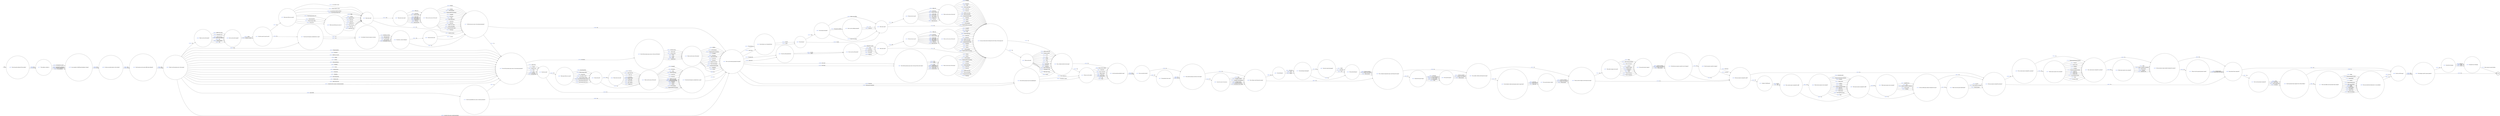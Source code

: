 digraph ESCAPE_FROM_PRISON_1 {
  rankdir=LR;
  node [shape = circle];

  START_NODE [label="", shape=none];
  START_NODE -> 44376 [label = "start"];
  END_NODE [label="END", shape="doublecircle"];
    44121 [label=< <FONT COLOR="royalblue">44121 </FONT> Whose was the vehicle? >];
      44121 -> 44251 [label=< <FONT COLOR="royalblue">178885 </FONT> Prison service vehicle >];
      44121 -> 44251 [label=< <FONT COLOR="royalblue">178881 </FONT> Contractors >];
      44121 -> 44251 [label=< <FONT COLOR="royalblue">178882 </FONT> Escort contractor >];
      44121 -> 44251 [label=< <FONT COLOR="royalblue">178883 </FONT> Official vehicle >];
      44121 -> 44251 [label=< <FONT COLOR="royalblue">178887 </FONT> Staff vehicle >];
      44121 -> 44251 [label=< <FONT COLOR="royalblue">178886 </FONT> Private vehicle >];
      44121 -> 44251 [label=< <FONT COLOR="royalblue">178888 </FONT> Taxi >];
      44121 -> 44251 [label=< <FONT COLOR="royalblue">178884 </FONT> Other >];
    44126 [label=< <FONT COLOR="royalblue">44126 </FONT> What was the source of the tools? >];
      44126 -> 44436 [label=< <FONT COLOR="royalblue">178910 </FONT> Works department >];
      44126 -> 44436 [label=< <FONT COLOR="royalblue">178899 </FONT> Contractors >];
      44126 -> 44436 [label=< <FONT COLOR="royalblue">178900 </FONT> Education >];
      44126 -> 44436 [label=< <FONT COLOR="royalblue">178903 </FONT> Health care centre >];
      44126 -> 44436 [label=< <FONT COLOR="royalblue">178901 </FONT> Farms and gardens >];
      44126 -> 44436 [label=< <FONT COLOR="royalblue">178902 </FONT> Gymnasium/sports field >];
      44126 -> 44436 [label=< <FONT COLOR="royalblue">178911 </FONT> Workshops >];
      44126 -> 44436 [label=< <FONT COLOR="royalblue">178905 </FONT> Kitchen >];
      44126 -> 44436 [label=< <FONT COLOR="royalblue">178904 </FONT> Hobbies >];
      44126 -> 44436 [label=< <FONT COLOR="royalblue">178898 </FONT> Cell furnishings >];
      44126 -> 44436 [label=< <FONT COLOR="royalblue">178909 </FONT> Wing/houseblock furnishings >];
      44126 -> 44436 [label=< <FONT COLOR="royalblue">178908 </FONT> Smuggled >];
      44126 -> 44436 [label=< <FONT COLOR="royalblue">178906 </FONT> Not known >];
      44126 -> 44436 [label=< <FONT COLOR="royalblue">178907 </FONT> Other >];
    44138 [label=< <FONT COLOR="royalblue">44138 </FONT> Was an aircraft involved? >];
      44138 -> 44621 [label=< <FONT COLOR="royalblue">178953 </FONT> Yes >];
      44138 -> 44781 [label=< <FONT COLOR="royalblue">178954 </FONT> No >];
    44165 [label=< <FONT COLOR="royalblue">44165 </FONT> What type of force was used? >];
      44165 -> 44931 [label=< <FONT COLOR="royalblue">179046 </FONT> Cut window or bars >];
      44165 -> 44931 [label=< <FONT COLOR="royalblue">179051 </FONT> Forced window or bars >];
      44165 -> 44931 [label=< <FONT COLOR="royalblue">179045 </FONT> Cut and forced window and bars >];
      44165 -> 44931 [label=< <FONT COLOR="royalblue">179047 </FONT> Dug through external wall >];
      44165 -> 44931 [label=< <FONT COLOR="royalblue">179049 </FONT> Dug through internal wall >];
      44165 -> 44931 [label=< <FONT COLOR="royalblue">179048 </FONT> Dug through floor >];
      44165 -> 44931 [label=< <FONT COLOR="royalblue">179044 </FONT> Broke through ceiling >];
      44165 -> 44931 [label=< <FONT COLOR="royalblue">179050 </FONT> Forced door >];
    44169 [label=< <FONT COLOR="royalblue">44169 </FONT> Was a chemical incapacitant spray used during the escape? >];
      44169 -> 44633 [label=< <FONT COLOR="royalblue">179058 </FONT> Yes >];
      44169 -> 44641 [label=< <FONT COLOR="royalblue">179059 </FONT> No >];
    44178 [label=< <FONT COLOR="royalblue">44178 </FONT> Was the exit through an unlocked door or gate? >];
      44178 -> 44851 [label=< <FONT COLOR="royalblue">179086 </FONT> Yes >];
      44178 -> 44851 [label=< <FONT COLOR="royalblue">179085 </FONT> No >];
    44192 [label=< <FONT COLOR="royalblue">44192 </FONT> Were tools used? >];
      44192 -> 44590 [label=< <FONT COLOR="royalblue">179117 </FONT> Yes >];
      44192 -> 44436 [label=< <FONT COLOR="royalblue">179118 </FONT> No >];
    44212 [label=< <FONT COLOR="royalblue">44212 </FONT> Where were the injured prisoners treated? >];
      44212 -> 44388 [label=< <FONT COLOR="royalblue">179198 </FONT> Prison health care centre >];
      44212 -> 44388 [label=< <FONT COLOR="royalblue">179197 </FONT> Outside hospital >];
    44217 [label=< <FONT COLOR="royalblue">44217 </FONT> Did the exit give access to the external perimeter? >];
      44217 -> 44851 [label=< <FONT COLOR="royalblue">179208 </FONT> Yes >];
      44217 -> 44370 [label=< <FONT COLOR="royalblue">179207 </FONT> No >];
    44220 [label=< <FONT COLOR="royalblue">44220 </FONT> Were there any injuries caused by use of weapons? >];
      44220 -> 44406 [label=< <FONT COLOR="royalblue">179213 </FONT> Yes >];
      44220 -> 44309 [label=< <FONT COLOR="royalblue">179214 </FONT> No >];
    44221 [label=< <FONT COLOR="royalblue">44221 </FONT> Was force used to leave the cell? >];
      44221 -> 44790 [label=< <FONT COLOR="royalblue">179215 </FONT> Yes >];
      44221 -> 44527 [label=< <FONT COLOR="royalblue">179216 </FONT> No >];
    44231 [label=< <FONT COLOR="royalblue">44231 </FONT> What was the source of the tools? >];
      44231 -> 44178 [label=< <FONT COLOR="royalblue">179260 </FONT> Works department >];
      44231 -> 44178 [label=< <FONT COLOR="royalblue">179249 </FONT> Contractors >];
      44231 -> 44178 [label=< <FONT COLOR="royalblue">179250 </FONT> Education >];
      44231 -> 44178 [label=< <FONT COLOR="royalblue">179253 </FONT> Health care centre >];
      44231 -> 44178 [label=< <FONT COLOR="royalblue">179251 </FONT> Farms and gardens >];
      44231 -> 44178 [label=< <FONT COLOR="royalblue">179252 </FONT> Gymnasium/sports field >];
      44231 -> 44178 [label=< <FONT COLOR="royalblue">179261 </FONT> Workshops >];
      44231 -> 44178 [label=< <FONT COLOR="royalblue">179255 </FONT> Kitchen >];
      44231 -> 44178 [label=< <FONT COLOR="royalblue">179254 </FONT> Hobbies >];
      44231 -> 44178 [label=< <FONT COLOR="royalblue">179248 </FONT> Cell furnishings >];
      44231 -> 44178 [label=< <FONT COLOR="royalblue">179259 </FONT> Wing/houseblock furnishings >];
      44231 -> 44178 [label=< <FONT COLOR="royalblue">179258 </FONT> Smuggled >];
      44231 -> 44178 [label=< <FONT COLOR="royalblue">179256 </FONT> Not known >];
      44231 -> 44178 [label=< <FONT COLOR="royalblue">179257 </FONT> Other >];
    44241 [label=< <FONT COLOR="royalblue">44241 </FONT> Number of staff injured >];
      44241 -> 44549 [label=< <FONT COLOR="royalblue">179297 </FONT> Male >];
      44241 -> 44549 [label=< <FONT COLOR="royalblue">179296 </FONT> Female >];
    44245 [label=< <FONT COLOR="royalblue">44245 </FONT> What tools were used? >];
      44245 -> 44628 [label=< <FONT COLOR="royalblue">179307 </FONT> Hacksaw blade >];
      44245 -> 44628 [label=< <FONT COLOR="royalblue">179310 </FONT> Other blade >];
      44245 -> 44628 [label=< <FONT COLOR="royalblue">179312 </FONT> Wire cutters >];
      44245 -> 44628 [label=< <FONT COLOR="royalblue">179304 </FONT> Bolt croppers >];
      44245 -> 44628 [label=< <FONT COLOR="royalblue">179306 </FONT> Digging tool >];
      44245 -> 44628 [label=< <FONT COLOR="royalblue">179305 </FONT> Crow bar >];
      44245 -> 44628 [label=< <FONT COLOR="royalblue">179308 </FONT> Improvised tool >];
      44245 -> 44628 [label=< <FONT COLOR="royalblue">179311 </FONT> Other tool >];
      44245 -> 44628 [label=< <FONT COLOR="royalblue">179309 </FONT> Not known >];
    44251 [label=< <FONT COLOR="royalblue">44251 </FONT> Are the grounds patrolled by dogs? >];
      44251 -> 44138 [label=< <FONT COLOR="royalblue">179326 </FONT> Yes >];
      44251 -> 44138 [label=< <FONT COLOR="royalblue">179325 </FONT> No >];
    44258 [label=< <FONT COLOR="royalblue">44258 </FONT> Which minor injuries were sustained? >];
      44258 -> 44485 [label=< <FONT COLOR="royalblue">179339 </FONT> Grazes, scratches or abrasions >];
      44258 -> 44485 [label=< <FONT COLOR="royalblue">179340 </FONT> Minor bruises >];
      44258 -> 44485 [label=< <FONT COLOR="royalblue">179343 </FONT> Swellings >];
      44258 -> 44485 [label=< <FONT COLOR="royalblue">179342 </FONT> Superficial cuts >];
      44258 -> 44485 [label=< <FONT COLOR="royalblue">179341 </FONT> Other >];
    44262 [label=< <FONT COLOR="royalblue">44262 </FONT> Describe the damage >];
      44262 -> 44363 [label=< <FONT COLOR="royalblue">179350 </FONT> Minor >];
      44262 -> 44363 [label=< <FONT COLOR="royalblue">179351 </FONT> Serious >];
      44262 -> 44363 [label=< <FONT COLOR="royalblue">179349 </FONT> Extensive >];
    44270 [label=< <FONT COLOR="royalblue">44270 </FONT> Was the firearm discharged? >];
      44270 -> 44897 [label=< <FONT COLOR="royalblue">179377 </FONT> Yes >];
      44270 -> 44325 [label=< <FONT COLOR="royalblue">179378 </FONT> No >];
    44291 [label=< <FONT COLOR="royalblue">44291 </FONT> Were tools used? >];
      44291 -> 44245 [label=< <FONT COLOR="royalblue">179420 </FONT> Yes >];
      44291 -> 44436 [label=< <FONT COLOR="royalblue">179421 </FONT> No >];
    44309 [label=< <FONT COLOR="royalblue">44309 </FONT> Were any injuries sustained by staff? >];
      44309 -> 44241 [label=< <FONT COLOR="royalblue">179528 </FONT> Yes >];
      44309 -> 45164 [label=< <FONT COLOR="royalblue">179529 </FONT> No >];
    44310 [label=< <FONT COLOR="royalblue">44310 </FONT> Has the prison service press office been informed? >];
      44310 -> 45032 [label=< <FONT COLOR="royalblue">179531 </FONT> Yes >];
      44310 -> 45032 [label=< <FONT COLOR="royalblue">179530 </FONT> No >];
    44321 [label=< <FONT COLOR="royalblue">44321 </FONT> Give details of security measure overcome >];
      44321 -> 44546 [label=< <FONT COLOR="royalblue">179566 </FONT> UV hand stamp >];
      44321 -> 44546 [label=< <FONT COLOR="royalblue">179562 </FONT> Hand geometry >];
      44321 -> 44546 [label=< <FONT COLOR="royalblue">179564 </FONT> Photographic record >];
      44321 -> 44546 [label=< <FONT COLOR="royalblue">179563 </FONT> Identifying clothing >];
      44321 -> 44546 [label=< <FONT COLOR="royalblue">179565 </FONT> Staff supervision >];
    44325 [label=< <FONT COLOR="royalblue">44325 </FONT> Who used the firearm? >];
      44325 -> 44169 [label=< <FONT COLOR="royalblue">179605 </FONT> Prisoner who escaped >];
      44325 -> 44169 [label=< <FONT COLOR="royalblue">179603 </FONT> Other prisoner >];
      44325 -> 44169 [label=< <FONT COLOR="royalblue">179604 </FONT> Outside accomplice >];
    44329 [label=< <FONT COLOR="royalblue">44329 </FONT> Was the knife or blade used purpose made or improvised? >];
      44329 -> 44787 [label=< <FONT COLOR="royalblue">179614 </FONT> Purpose made >];
      44329 -> 44787 [label=< <FONT COLOR="royalblue">179612 </FONT> Improvised >];
      44329 -> 44787 [label=< <FONT COLOR="royalblue">179613 </FONT> Not known >];
    44363 [label=< <FONT COLOR="royalblue">44363 </FONT> Estimated cost of damage >];
      44363 -> END_NODE [label=< <FONT COLOR="royalblue">179716 </FONT> Enter amount in pound sterling >];
    44369 [label=< <FONT COLOR="royalblue">44369 </FONT> Were any other weapons used during the escape? >];
      44369 -> 44761 [label=< <FONT COLOR="royalblue">179737 </FONT> Yes >];
      44369 -> 44309 [label=< <FONT COLOR="royalblue">179738 </FONT> No >];
    44370 [label=< <FONT COLOR="royalblue">44370 </FONT> How did the prisoner gain access to the external perimeter? >];
      44370 -> 44726 [label=< <FONT COLOR="royalblue">179746 </FONT> Window >];
      44370 -> 44726 [label=< <FONT COLOR="royalblue">179741 </FONT> External wall >];
      44370 -> 44726 [label=< <FONT COLOR="royalblue">179742 </FONT> Floor >];
      44370 -> 44726 [label=< <FONT COLOR="royalblue">179743 </FONT> Roof >];
      44370 -> 44726 [label=< <FONT COLOR="royalblue">179740 </FONT> Door/gate >];
      44370 -> 44726 [label=< <FONT COLOR="royalblue">179744 </FONT> Through fence >];
      44370 -> 44726 [label=< <FONT COLOR="royalblue">179745 </FONT> Under fence >];
      44370 -> 44578 [label=< <FONT COLOR="royalblue">179739 </FONT> Over fence >];
    44373 [label=< <FONT COLOR="royalblue">44373 </FONT> With what offence has the prisoner been charged? >];
      44373 -> 44699 [label=< <FONT COLOR="royalblue">179756 </FONT> Murder/attempted murder >];
      44373 -> 44699 [label=< <FONT COLOR="royalblue">179755 </FONT> Manslaughter >];
      44373 -> 44699 [label=< <FONT COLOR="royalblue">179752 </FONT> Assault >];
      44373 -> 44699 [label=< <FONT COLOR="royalblue">179760 </FONT> Rape/attempted rape >];
      44373 -> 44699 [label=< <FONT COLOR="royalblue">179758 </FONT> Other sexual offence >];
      44373 -> 44699 [label=< <FONT COLOR="royalblue">179762 </FONT> Theft >];
      44373 -> 44699 [label=< <FONT COLOR="royalblue">179761 </FONT> Robbery >];
      44373 -> 44699 [label=< <FONT COLOR="royalblue">179754 </FONT> Firearm offence >];
      44373 -> 44699 [label=< <FONT COLOR="royalblue">179753 </FONT> Drug offence >];
      44373 -> 44699 [label=< <FONT COLOR="royalblue">179763 </FONT> Vehicle crime >];
      44373 -> 44699 [label=< <FONT COLOR="royalblue">179759 </FONT> Public order offence >];
      44373 -> 44699 [label=< <FONT COLOR="royalblue">179757 </FONT> Other >];
    44376 [label=< <FONT COLOR="royalblue">44376 </FONT> Were the police informed of the incident? >];
      44376 -> 45177 [label=< <FONT COLOR="royalblue">179769 </FONT> Yes >];
      44376 -> 45177 [label=< <FONT COLOR="royalblue">179768 </FONT> No >];
    44377 [label=< <FONT COLOR="royalblue">44377 </FONT> Which serious injuries were sustained? >];
      44377 -> 44872 [label=< <FONT COLOR="royalblue">179777 </FONT> Fracture >];
      44377 -> 44872 [label=< <FONT COLOR="royalblue">179779 </FONT> Scald or burn >];
      44377 -> 44872 [label=< <FONT COLOR="royalblue">179780 </FONT> Stabbing >];
      44377 -> 44872 [label=< <FONT COLOR="royalblue">179774 </FONT> Crushing >];
      44377 -> 44872 [label=< <FONT COLOR="royalblue">179776 </FONT> Extensive/multiple bruising >];
      44377 -> 44872 [label=< <FONT COLOR="royalblue">179771 </FONT> Black eye >];
      44377 -> 44872 [label=< <FONT COLOR="royalblue">179772 </FONT> Broken nose >];
      44377 -> 44872 [label=< <FONT COLOR="royalblue">179773 </FONT> Broken teeth >];
      44377 -> 44872 [label=< <FONT COLOR="royalblue">179775 </FONT> Cuts requiring sutures >];
      44377 -> 44872 [label=< <FONT COLOR="royalblue">179770 </FONT> Bites >];
      44377 -> 44872 [label=< <FONT COLOR="royalblue">179778 </FONT> Gun shot wound >];
      44377 -> 44872 [label=< <FONT COLOR="royalblue">179781 </FONT> Temporary/permanent blindness >];
    44381 [label=< <FONT COLOR="royalblue">44381 </FONT> State the nature of assistance >];
      44381 -> 44689 [label=< <FONT COLOR="royalblue">179792 </FONT> Smuggled weapons >];
      44381 -> 44689 [label=< <FONT COLOR="royalblue">179791 </FONT> Smuggled tools/equipment >];
      44381 -> 44689 [label=< <FONT COLOR="royalblue">179793 </FONT> Swapped identity >];
      44381 -> 44689 [label=< <FONT COLOR="royalblue">179788 </FONT> Breached perimeter >];
      44381 -> 44689 [label=< <FONT COLOR="royalblue">179790 </FONT> Provided get away vehicle >];
      44381 -> 44689 [label=< <FONT COLOR="royalblue">179789 </FONT> Other >];
    44388 [label=< <FONT COLOR="royalblue">44388 </FONT> Has prisoner been recaptured? >];
      44388 -> 45147 [label=< <FONT COLOR="royalblue">179811 </FONT> Yes >];
      44388 -> 44968 [label=< <FONT COLOR="royalblue">179812 </FONT> No >];
    44406 [label=< <FONT COLOR="royalblue">44406 </FONT> Were the injuries caused by weapons? >];
      44406 -> 44309 [label=< <FONT COLOR="royalblue">179856 </FONT> Intentional >];
      44406 -> 44309 [label=< <FONT COLOR="royalblue">179855 </FONT> Accidental >];
    44415 [label=< <FONT COLOR="royalblue">44415 </FONT> Has the prisoner been charged with a further offence? >];
      44415 -> 44373 [label=< <FONT COLOR="royalblue">179887 </FONT> Yes >];
      44415 -> 44968 [label=< <FONT COLOR="royalblue">179888 </FONT> No >];
    44428 [label=< <FONT COLOR="royalblue">44428 </FONT> Was a serious injury sustained by a prisoner? >];
      44428 -> 44377 [label=< <FONT COLOR="royalblue">179914 </FONT> Yes >];
      44428 -> 44872 [label=< <FONT COLOR="royalblue">179915 </FONT> No >];
    44436 [label=< <FONT COLOR="royalblue">44436 </FONT> Are any security aids covering the wall or fence at the escape site? >];
      44436 -> 45039 [label=< <FONT COLOR="royalblue">179936 </FONT> Yes >];
      44436 -> 45048 [label=< <FONT COLOR="royalblue">179937 </FONT> No >];
    44442 [label=< <FONT COLOR="royalblue">44442 </FONT> Where were the injured staff treated? >];
      44442 -> 45164 [label=< <FONT COLOR="royalblue">179957 </FONT> Prison health care centre >];
      44442 -> 45164 [label=< <FONT COLOR="royalblue">179955 </FONT> Outside hospital >];
      44442 -> 45164 [label=< <FONT COLOR="royalblue">179956 </FONT> Own GP >];
    44476 [label=< <FONT COLOR="royalblue">44476 </FONT> How was the cladding breached? >];
      44476 -> 44192 [label=< <FONT COLOR="royalblue">180128 </FONT> Cut >];
      44476 -> 44192 [label=< <FONT COLOR="royalblue">180129 </FONT> Removed >];
    44485 [label=< <FONT COLOR="royalblue">44485 </FONT> Did any prisoner require medical treatment for injuries? >];
      44485 -> 44212 [label=< <FONT COLOR="royalblue">180158 </FONT> Yes >];
      44485 -> 44388 [label=< <FONT COLOR="royalblue">180159 </FONT> No >];
    44499 [label=< <FONT COLOR="royalblue">44499 </FONT> Is there any media interest in this incident? >];
      44499 -> 44310 [label=< <FONT COLOR="royalblue">180224 </FONT> Yes >];
      44499 -> 44310 [label=< <FONT COLOR="royalblue">180223 </FONT> No >];
    44501 [label=< <FONT COLOR="royalblue">44501 </FONT> Was the firearm? >];
      44501 -> 44270 [label=< <FONT COLOR="royalblue">180228 </FONT> Real >];
      44501 -> 44270 [label=< <FONT COLOR="royalblue">180229 </FONT> Replica >];
      44501 -> 44270 [label=< <FONT COLOR="royalblue">180227 </FONT> Not known >];
    44527 [label=< <FONT COLOR="royalblue">44527 </FONT> Was the exit through an unlocked door or gate? >];
      44527 -> 44321 [label=< <FONT COLOR="royalblue">180335 </FONT> Yes >];
      44527 -> 44321 [label=< <FONT COLOR="royalblue">180334 </FONT> No >];
    44540 [label=< <FONT COLOR="royalblue">44540 </FONT> Where was the cell situated? >];
      44540 -> 44558 [label=< <FONT COLOR="royalblue">180409 </FONT> SSU >];
      44540 -> 44558 [label=< <FONT COLOR="royalblue">180410 </FONT> Wing/houseblock >];
      44540 -> 44558 [label=< <FONT COLOR="royalblue">180404 </FONT> CRC >];
      44540 -> 44558 [label=< <FONT COLOR="royalblue">180405 </FONT> Health care centre >];
      44540 -> 44558 [label=< <FONT COLOR="royalblue">180408 </FONT> Segregation unit >];
      44540 -> 44558 [label=< <FONT COLOR="royalblue">180407 </FONT> Rule 45 unit (or) >];
      44540 -> 44558 [label=< <FONT COLOR="royalblue">180406 </FONT> Rule 45 unit (GOAD) >];
    44546 [label=< <FONT COLOR="royalblue">44546 </FONT> Was there a switch of identity? >];
      44546 -> 44651 [label=< <FONT COLOR="royalblue">180422 </FONT> Yes >];
      44546 -> 44217 [label=< <FONT COLOR="royalblue">180423 </FONT> No >];
    44549 [label=< <FONT COLOR="royalblue">44549 </FONT> Was a serious injury sustained by staff? >];
      44549 -> 44858 [label=< <FONT COLOR="royalblue">180431 </FONT> Yes >];
      44549 -> 44981 [label=< <FONT COLOR="royalblue">180432 </FONT> No >];
    44558 [label=< <FONT COLOR="royalblue">44558 </FONT> How was the cell occupied? >];
      44558 -> 44221 [label=< <FONT COLOR="royalblue">180460 </FONT> Single >];
      44558 -> 44221 [label=< <FONT COLOR="royalblue">180459 </FONT> Multiple occupancy >];
    44568 [label=< <FONT COLOR="royalblue">44568 </FONT> How did the prisoner leave the establishment? >];
      44568 -> 45048 [label=< <FONT COLOR="royalblue">180482 </FONT> On foot >];
      44568 -> 44121 [label=< <FONT COLOR="royalblue">180484 </FONT> Drove vehicle out >];
      44568 -> 44121 [label=< <FONT COLOR="royalblue">180483 </FONT> Concealed in vehicle >];
    44578 [label=< <FONT COLOR="royalblue">44578 </FONT> How did the prisoner gain access to the top of the fence? >];
      44578 -> 45036 [label=< <FONT COLOR="royalblue">180514 </FONT> Ladder >];
      44578 -> 45036 [label=< <FONT COLOR="royalblue">180516 </FONT> Rope >];
      44578 -> 45036 [label=< <FONT COLOR="royalblue">180511 </FONT> Climbing aids >];
      44578 -> 45036 [label=< <FONT COLOR="royalblue">180512 </FONT> Furniture items >];
      44578 -> 45036 [label=< <FONT COLOR="royalblue">180517 </FONT> Sports items >];
      44578 -> 45036 [label=< <FONT COLOR="royalblue">180513 </FONT> Grounds items >];
      44578 -> 45036 [label=< <FONT COLOR="royalblue">180515 </FONT> Other >];
    44590 [label=< <FONT COLOR="royalblue">44590 </FONT> What tools were used? >];
      44590 -> 44126 [label=< <FONT COLOR="royalblue">180550 </FONT> Hacksaw blade >];
      44590 -> 44126 [label=< <FONT COLOR="royalblue">180553 </FONT> Other blade >];
      44590 -> 44126 [label=< <FONT COLOR="royalblue">180555 </FONT> Wire cutters >];
      44590 -> 44126 [label=< <FONT COLOR="royalblue">180547 </FONT> Bolt croppers >];
      44590 -> 44126 [label=< <FONT COLOR="royalblue">180549 </FONT> Digging tool >];
      44590 -> 44126 [label=< <FONT COLOR="royalblue">180548 </FONT> Crow bar >];
      44590 -> 44126 [label=< <FONT COLOR="royalblue">180551 </FONT> Improvised tool >];
      44590 -> 44126 [label=< <FONT COLOR="royalblue">180554 </FONT> Other tool >];
      44590 -> 44126 [label=< <FONT COLOR="royalblue">180552 </FONT> Not known >];
    44621 [label=< <FONT COLOR="royalblue">44621 </FONT> Was operation Lewis used? >];
      44621 -> 44781 [label=< <FONT COLOR="royalblue">180660 </FONT> Yes >];
      44621 -> 44781 [label=< <FONT COLOR="royalblue">180659 </FONT> No >];
    44628 [label=< <FONT COLOR="royalblue">44628 </FONT> What was the source of the tools? >];
      44628 -> 44436 [label=< <FONT COLOR="royalblue">180689 </FONT> Works department >];
      44628 -> 44436 [label=< <FONT COLOR="royalblue">180678 </FONT> Contractors >];
      44628 -> 44436 [label=< <FONT COLOR="royalblue">180679 </FONT> Education >];
      44628 -> 44436 [label=< <FONT COLOR="royalblue">180682 </FONT> Health care centre >];
      44628 -> 44436 [label=< <FONT COLOR="royalblue">180680 </FONT> Farms and gardens >];
      44628 -> 44436 [label=< <FONT COLOR="royalblue">180681 </FONT> Gymnasium/sports field >];
      44628 -> 44436 [label=< <FONT COLOR="royalblue">180690 </FONT> Workshops >];
      44628 -> 44436 [label=< <FONT COLOR="royalblue">180684 </FONT> Kitchen >];
      44628 -> 44436 [label=< <FONT COLOR="royalblue">180683 </FONT> Hobbies >];
      44628 -> 44436 [label=< <FONT COLOR="royalblue">180677 </FONT> Cell furnishings >];
      44628 -> 44436 [label=< <FONT COLOR="royalblue">180688 </FONT> Wing/houseblock furnishings >];
      44628 -> 44436 [label=< <FONT COLOR="royalblue">180687 </FONT> Smuggled >];
      44628 -> 44436 [label=< <FONT COLOR="royalblue">180685 </FONT> Not known >];
      44628 -> 44436 [label=< <FONT COLOR="royalblue">180686 </FONT> Other >];
    44633 [label=< <FONT COLOR="royalblue">44633 </FONT> Describe the type of spray >];
      44633 -> 44848 [label=< <FONT COLOR="royalblue">180699 </FONT> C.n (chloracetopheone) >];
      44633 -> 44848 [label=< <FONT COLOR="royalblue">180700 </FONT> C.s (ortho..nitrile) >];
      44633 -> 44848 [label=< <FONT COLOR="royalblue">180702 </FONT> O.c (mace/pepper) >];
      44633 -> 44848 [label=< <FONT COLOR="royalblue">180703 </FONT> Other >];
      44633 -> 44848 [label=< <FONT COLOR="royalblue">180701 </FONT> Not known >];
    44641 [label=< <FONT COLOR="royalblue">44641 </FONT> Was a knife or blade used during the escape? >];
      44641 -> 44329 [label=< <FONT COLOR="royalblue">180729 </FONT> Yes >];
      44641 -> 44369 [label=< <FONT COLOR="royalblue">180730 </FONT> No >];
    44651 [label=< <FONT COLOR="royalblue">44651 </FONT> Was the switch with? >];
      44651 -> 44217 [label=< <FONT COLOR="royalblue">180752 </FONT> Another prisoner >];
      44651 -> 44217 [label=< <FONT COLOR="royalblue">180751 </FONT> A visitor >];
    44657 [label=< <FONT COLOR="royalblue">44657 </FONT> What tools were used? >];
      44657 -> 45037 [label=< <FONT COLOR="royalblue">180785 </FONT> Hacksaw blade >];
      44657 -> 45037 [label=< <FONT COLOR="royalblue">180788 </FONT> Other blade >];
      44657 -> 45037 [label=< <FONT COLOR="royalblue">180790 </FONT> Wire cutters >];
      44657 -> 45037 [label=< <FONT COLOR="royalblue">180782 </FONT> Bolt croppers >];
      44657 -> 45037 [label=< <FONT COLOR="royalblue">180784 </FONT> Digging tool >];
      44657 -> 45037 [label=< <FONT COLOR="royalblue">180783 </FONT> Crow bar >];
      44657 -> 45037 [label=< <FONT COLOR="royalblue">180786 </FONT> Improvised tool >];
      44657 -> 45037 [label=< <FONT COLOR="royalblue">180789 </FONT> Other tool >];
      44657 -> 45037 [label=< <FONT COLOR="royalblue">180787 </FONT> Not known >];
    44659 [label=< <FONT COLOR="royalblue">44659 </FONT> Was damage caused to prison property? >];
      44659 -> 44262 [label=< <FONT COLOR="royalblue">180795 </FONT> Yes >];
      44659 -> END_NODE [label=< <FONT COLOR="royalblue">180796 </FONT> No >];
    44683 [label=< <FONT COLOR="royalblue">44683 </FONT> Who used the other weapons? >];
      44683 -> 44220 [label=< <FONT COLOR="royalblue">180854 </FONT> Prisoner who escaped >];
      44683 -> 44220 [label=< <FONT COLOR="royalblue">180852 </FONT> Other prisoner >];
      44683 -> 44220 [label=< <FONT COLOR="royalblue">180853 </FONT> Outside accomplice >];
    44689 [label=< <FONT COLOR="royalblue">44689 </FONT> Was a firearm used during the escape? >];
      44689 -> 44501 [label=< <FONT COLOR="royalblue">180876 </FONT> Yes >];
      44689 -> 44169 [label=< <FONT COLOR="royalblue">180877 </FONT> No >];
    44699 [label=< <FONT COLOR="royalblue">44699 </FONT> Has any prosecution taken place or is any pending? >];
      44699 -> 44968 [label=< <FONT COLOR="royalblue">180921 </FONT> Yes >];
      44699 -> 44968 [label=< <FONT COLOR="royalblue">180920 </FONT> No >];
    44705 [label=< <FONT COLOR="royalblue">44705 </FONT> Does the sportsfield have access to external perimeter? >];
      44705 -> 44851 [label=< <FONT COLOR="royalblue">180968 </FONT> Yes >];
      44705 -> 44370 [label=< <FONT COLOR="royalblue">180967 </FONT> No >];
    44726 [label=< <FONT COLOR="royalblue">44726 </FONT> Was force used? >];
      44726 -> 44165 [label=< <FONT COLOR="royalblue">181035 </FONT> Yes >];
      44726 -> 44178 [label=< <FONT COLOR="royalblue">181036 </FONT> No >];
    44761 [label=< <FONT COLOR="royalblue">44761 </FONT> What other weapons were used? >];
      44761 -> 44683 [label=< <FONT COLOR="royalblue">181134 </FONT> Other sharp instrument >];
      44761 -> 44683 [label=< <FONT COLOR="royalblue">181128 </FONT> Blunt instrument >];
      44761 -> 44683 [label=< <FONT COLOR="royalblue">181132 </FONT> Ligature >];
      44761 -> 44683 [label=< <FONT COLOR="royalblue">181129 </FONT> Dangerous liquid >];
      44761 -> 44683 [label=< <FONT COLOR="royalblue">181130 </FONT> Excreta/urine >];
      44761 -> 44683 [label=< <FONT COLOR="royalblue">181135 </FONT> Spitting >];
      44761 -> 44683 [label=< <FONT COLOR="royalblue">181131 </FONT> Food >];
      44761 -> 44683 [label=< <FONT COLOR="royalblue">181137 </FONT> Thrown furniture >];
      44761 -> 44683 [label=< <FONT COLOR="royalblue">181136 </FONT> Thrown equipment >];
      44761 -> 44683 [label=< <FONT COLOR="royalblue">181133 </FONT> Other >];
    44781 [label=< <FONT COLOR="royalblue">44781 </FONT> Was outside assistance involved in the escape? >];
      44781 -> 44381 [label=< <FONT COLOR="royalblue">181180 </FONT> Yes >];
      44781 -> 44689 [label=< <FONT COLOR="royalblue">181181 </FONT> No >];
    44787 [label=< <FONT COLOR="royalblue">44787 </FONT> Who used the knife or blade? >];
      44787 -> 44369 [label=< <FONT COLOR="royalblue">181204 </FONT> Prisoner who escaped >];
      44787 -> 44369 [label=< <FONT COLOR="royalblue">181202 </FONT> Other prisoner >];
      44787 -> 44369 [label=< <FONT COLOR="royalblue">181203 </FONT> Outside accomplice >];
    44790 [label=< <FONT COLOR="royalblue">44790 </FONT> What type of force was used? >];
      44790 -> 44936 [label=< <FONT COLOR="royalblue">181225 </FONT> Cut window or bars >];
      44790 -> 44936 [label=< <FONT COLOR="royalblue">181227 </FONT> Forced window or bars >];
      44790 -> 44936 [label=< <FONT COLOR="royalblue">181224 </FONT> Cut and forced window and bars >];
      44790 -> 44936 [label=< <FONT COLOR="royalblue">181226 </FONT> Dug through external wall >];
      44790 -> 45009 [label=< <FONT COLOR="royalblue">181222 </FONT> Dug through internal wall >];
      44790 -> 45009 [label=< <FONT COLOR="royalblue">181221 </FONT> Dug through floor >];
      44790 -> 45009 [label=< <FONT COLOR="royalblue">181220 </FONT> Broke through ceiling >];
      44790 -> 45009 [label=< <FONT COLOR="royalblue">181223 </FONT> Forced door >];
    44798 [label=< <FONT COLOR="royalblue">44798 </FONT> Is any member of staff facing disciplinary charges? >];
      44798 -> 44499 [label=< <FONT COLOR="royalblue">181254 </FONT> Yes >];
      44798 -> 44499 [label=< <FONT COLOR="royalblue">181253 </FONT> No >];
    44824 [label=< <FONT COLOR="royalblue">44824 </FONT> Was the wall breached from? >];
      44824 -> 45103 [label=< <FONT COLOR="royalblue">181311 </FONT> Inside >];
      44824 -> 45103 [label=< <FONT COLOR="royalblue">181312 </FONT> Outside >];
    44830 [label=< <FONT COLOR="royalblue">44830 </FONT> Was the fence? >];
      44830 -> 44903 [label=< <FONT COLOR="royalblue">181325 </FONT> Clad >];
      44830 -> 44192 [label=< <FONT COLOR="royalblue">181326 </FONT> Unclad >];
    44834 [label=< <FONT COLOR="royalblue">44834 </FONT> Was the fence cut or breached from? >];
      44834 -> 44830 [label=< <FONT COLOR="royalblue">181333 </FONT> Inside >];
      44834 -> 44830 [label=< <FONT COLOR="royalblue">181334 </FONT> Outside >];
    44844 [label=< <FONT COLOR="royalblue">44844 </FONT> What tools were used? >];
      44844 -> 44231 [label=< <FONT COLOR="royalblue">181366 </FONT> Hacksaw blade >];
      44844 -> 44231 [label=< <FONT COLOR="royalblue">181369 </FONT> Other blade >];
      44844 -> 44231 [label=< <FONT COLOR="royalblue">181371 </FONT> Wire cutters >];
      44844 -> 44231 [label=< <FONT COLOR="royalblue">181363 </FONT> Bolt croppers >];
      44844 -> 44231 [label=< <FONT COLOR="royalblue">181365 </FONT> Digging tool >];
      44844 -> 44231 [label=< <FONT COLOR="royalblue">181364 </FONT> Crow bar >];
      44844 -> 44231 [label=< <FONT COLOR="royalblue">181367 </FONT> Improvised tool >];
      44844 -> 44231 [label=< <FONT COLOR="royalblue">181370 </FONT> Other tool >];
      44844 -> 44231 [label=< <FONT COLOR="royalblue">181368 </FONT> Not known >];
    44848 [label=< <FONT COLOR="royalblue">44848 </FONT> Who used the spray? >];
      44848 -> 44641 [label=< <FONT COLOR="royalblue">181378 </FONT> Prisoner who escaped >];
      44848 -> 44641 [label=< <FONT COLOR="royalblue">181376 </FONT> Other prisoner >];
      44848 -> 44641 [label=< <FONT COLOR="royalblue">181377 </FONT> Outside accomplice >];
    44851 [label=< <FONT COLOR="royalblue">44851 </FONT> How was the external perimeter breached? >];
      44851 -> 44568 [label=< <FONT COLOR="royalblue">181389 </FONT> Main gate >];
      44851 -> 44568 [label=< <FONT COLOR="royalblue">181390 </FONT> Other gate in perimeter >];
      44851 -> 44852 [label=< <FONT COLOR="royalblue">181384 </FONT> Over wall >];
      44851 -> 44852 [label=< <FONT COLOR="royalblue">181383 </FONT> Over fence >];
      44851 -> 44834 [label=< <FONT COLOR="royalblue">181385 </FONT> Through fence >];
      44851 -> 44824 [label=< <FONT COLOR="royalblue">181387 </FONT> Through wall >];
      44851 -> 44834 [label=< <FONT COLOR="royalblue">181386 </FONT> Under fence >];
      44851 -> 44824 [label=< <FONT COLOR="royalblue">181388 </FONT> Under wall >];
    44852 [label=< <FONT COLOR="royalblue">44852 </FONT> How did the prisoner gain access to the top of the wall or fence? >];
      44852 -> 45052 [label=< <FONT COLOR="royalblue">181394 </FONT> Ladder >];
      44852 -> 45052 [label=< <FONT COLOR="royalblue">181396 </FONT> Rope >];
      44852 -> 45052 [label=< <FONT COLOR="royalblue">181391 </FONT> Climbing aids >];
      44852 -> 45052 [label=< <FONT COLOR="royalblue">181392 </FONT> Furniture items >];
      44852 -> 45052 [label=< <FONT COLOR="royalblue">181397 </FONT> Sports items >];
      44852 -> 45052 [label=< <FONT COLOR="royalblue">181393 </FONT> Grounds items >];
      44852 -> 45052 [label=< <FONT COLOR="royalblue">181395 </FONT> Other >];
    44858 [label=< <FONT COLOR="royalblue">44858 </FONT> Which serious injuries were sustained? >];
      44858 -> 44981 [label=< <FONT COLOR="royalblue">181425 </FONT> Fracture >];
      44858 -> 44981 [label=< <FONT COLOR="royalblue">181427 </FONT> Scald or burn >];
      44858 -> 44981 [label=< <FONT COLOR="royalblue">181428 </FONT> Stabbing >];
      44858 -> 44981 [label=< <FONT COLOR="royalblue">181422 </FONT> Crushing >];
      44858 -> 44981 [label=< <FONT COLOR="royalblue">181424 </FONT> Extensive/multiple bruising >];
      44858 -> 44981 [label=< <FONT COLOR="royalblue">181419 </FONT> Black eye >];
      44858 -> 44981 [label=< <FONT COLOR="royalblue">181420 </FONT> Broken nose >];
      44858 -> 44981 [label=< <FONT COLOR="royalblue">181421 </FONT> Broken teeth >];
      44858 -> 44981 [label=< <FONT COLOR="royalblue">181423 </FONT> Cuts requiring sutures >];
      44858 -> 44981 [label=< <FONT COLOR="royalblue">181418 </FONT> Bites >];
      44858 -> 44981 [label=< <FONT COLOR="royalblue">181426 </FONT> Gun shot wound >];
      44858 -> 44981 [label=< <FONT COLOR="royalblue">181429 </FONT> Temporary/permanent blindness >];
    44872 [label=< <FONT COLOR="royalblue">44872 </FONT> Was a minor injury sustained by a prisoner? >];
      44872 -> 44258 [label=< <FONT COLOR="royalblue">181490 </FONT> Yes >];
      44872 -> 44485 [label=< <FONT COLOR="royalblue">181491 </FONT> No >];
    44897 [label=< <FONT COLOR="royalblue">44897 </FONT> Were the rounds discharged? >];
      44897 -> 44325 [label=< <FONT COLOR="royalblue">181573 </FONT> Live >];
      44897 -> 44325 [label=< <FONT COLOR="royalblue">181572 </FONT> Blank >];
      44897 -> 44325 [label=< <FONT COLOR="royalblue">181574 </FONT> Not known >];
    44903 [label=< <FONT COLOR="royalblue">44903 </FONT> Was the fence breached? >];
      44903 -> 44476 [label=< <FONT COLOR="royalblue">181585 </FONT> Through the cladding >];
      44903 -> 44192 [label=< <FONT COLOR="royalblue">181586 </FONT> Above the cladding >];
      44903 -> 44192 [label=< <FONT COLOR="royalblue">181587 </FONT> Below the cladding >];
    44931 [label=< <FONT COLOR="royalblue">44931 </FONT> Were tools used? >];
      44931 -> 44844 [label=< <FONT COLOR="royalblue">181725 </FONT> Yes >];
      44931 -> 44231 [label=< <FONT COLOR="royalblue">181726 </FONT> No >];
    44936 [label=< <FONT COLOR="royalblue">44936 </FONT> Were tools used? >];
      44936 -> 44657 [label=< <FONT COLOR="royalblue">181745 </FONT> Yes >];
      44936 -> 44217 [label=< <FONT COLOR="royalblue">181746 </FONT> No >];
    44961 [label=< <FONT COLOR="royalblue">44961 </FONT> Which minor injuries were sustained? >];
      44961 -> 45132 [label=< <FONT COLOR="royalblue">181824 </FONT> Grazes, scratches or abrasions >];
      44961 -> 45132 [label=< <FONT COLOR="royalblue">181825 </FONT> Minor bruises >];
      44961 -> 45132 [label=< <FONT COLOR="royalblue">181828 </FONT> Swellings >];
      44961 -> 45132 [label=< <FONT COLOR="royalblue">181827 </FONT> Superficial cuts >];
      44961 -> 45132 [label=< <FONT COLOR="royalblue">181826 </FONT> Other >];
    44968 [label=< <FONT COLOR="royalblue">44968 </FONT> Was this a KPI escape? >];
      44968 -> 44659 [label=< <FONT COLOR="royalblue">181845 </FONT> Yes >];
      44968 -> 44659 [label=< <FONT COLOR="royalblue">181844 </FONT> No >];
    44981 [label=< <FONT COLOR="royalblue">44981 </FONT> Were minor injuries sustained by staff? >];
      44981 -> 44961 [label=< <FONT COLOR="royalblue">181906 </FONT> Yes >];
      44981 -> 45132 [label=< <FONT COLOR="royalblue">181907 </FONT> No >];
    45009 [label=< <FONT COLOR="royalblue">45009 </FONT> Which area did this give access to? >];
      45009 -> 44936 [label=< <FONT COLOR="royalblue">181978 </FONT> Another cell >];
      45009 -> 44936 [label=< <FONT COLOR="royalblue">181984 </FONT> Recess/showers >];
      45009 -> 44936 [label=< <FONT COLOR="royalblue">181986 </FONT> Store room >];
      45009 -> 44936 [label=< <FONT COLOR="royalblue">181979 </FONT> Association area >];
      45009 -> 44936 [label=< <FONT COLOR="royalblue">181983 </FONT> Office >];
      45009 -> 44936 [label=< <FONT COLOR="royalblue">181981 </FONT> Canteen >];
      45009 -> 44936 [label=< <FONT COLOR="royalblue">181982 </FONT> Kitchen/servery >];
      45009 -> 44936 [label=< <FONT COLOR="royalblue">181985 </FONT> Roof space >];
      45009 -> 44936 [label=< <FONT COLOR="royalblue">181980 </FONT> Basement >];
    45032 [label=< <FONT COLOR="royalblue">45032 </FONT> Where was the prisoner prior to the escape? >];
      45032 -> 44705 [label=< <FONT COLOR="royalblue">182064 </FONT> Sports field >];
      45032 -> 44540 [label=< <FONT COLOR="royalblue">182065 </FONT> Cell >];
      45032 -> 44527 [label=< <FONT COLOR="royalblue">182066 </FONT> Visits >];
      45032 -> 44370 [label=< <FONT COLOR="royalblue">182079 </FONT> Wing/houseblock >];
      45032 -> 44370 [label=< <FONT COLOR="royalblue">182069 </FONT> Dormitory >];
      45032 -> 44370 [label=< <FONT COLOR="royalblue">182074 </FONT> Health care centre >];
      45032 -> 44370 [label=< <FONT COLOR="royalblue">182068 </FONT> Chapel >];
      45032 -> 44370 [label=< <FONT COLOR="royalblue">182075 </FONT> Kitchen >];
      45032 -> 44370 [label=< <FONT COLOR="royalblue">182070 </FONT> Education/library >];
      45032 -> 44370 [label=< <FONT COLOR="royalblue">182081 </FONT> Workshop >];
      45032 -> 44370 [label=< <FONT COLOR="royalblue">182078 </FONT> Stores >];
      45032 -> 44370 [label=< <FONT COLOR="royalblue">182067 </FONT> Administration >];
      45032 -> 44370 [label=< <FONT COLOR="royalblue">182073 </FONT> Gymnasium >];
      45032 -> 44370 [label=< <FONT COLOR="royalblue">182077 </FONT> Reception >];
      45032 -> 44370 [label=< <FONT COLOR="royalblue">182080 </FONT> Works department >];
      45032 -> 44370 [label=< <FONT COLOR="royalblue">182071 </FONT> Exercise yard >];
      45032 -> 44370 [label=< <FONT COLOR="royalblue">182076 </FONT> Other secure area >];
      45032 -> 44370 [label=< <FONT COLOR="royalblue">182072 </FONT> Grounds with no access to external perimeter >];
      45032 -> 44851 [label=< <FONT COLOR="royalblue">182082 </FONT> Grounds with access to external perimeter >];
    45036 [label=< <FONT COLOR="royalblue">45036 </FONT> What was the source of the items? >];
      45036 -> 44851 [label=< <FONT COLOR="royalblue">182110 </FONT> Works department >];
      45036 -> 44851 [label=< <FONT COLOR="royalblue">182100 </FONT> Contractors >];
      45036 -> 44851 [label=< <FONT COLOR="royalblue">182101 </FONT> Education >];
      45036 -> 44851 [label=< <FONT COLOR="royalblue">182104 </FONT> Health care centre >];
      45036 -> 44851 [label=< <FONT COLOR="royalblue">182102 </FONT> Farms and gardens >];
      45036 -> 44851 [label=< <FONT COLOR="royalblue">182103 </FONT> Gymnasium/sports field >];
      45036 -> 44851 [label=< <FONT COLOR="royalblue">182111 </FONT> Workshops >];
      45036 -> 44851 [label=< <FONT COLOR="royalblue">182106 </FONT> Kitchen >];
      45036 -> 44851 [label=< <FONT COLOR="royalblue">182105 </FONT> Hobbies >];
      45036 -> 44851 [label=< <FONT COLOR="royalblue">182099 </FONT> Cell furnishings >];
      45036 -> 44851 [label=< <FONT COLOR="royalblue">182109 </FONT> Wing/houseblock furnishings >];
      45036 -> 44851 [label=< <FONT COLOR="royalblue">182108 </FONT> Smuggled >];
      45036 -> 44851 [label=< <FONT COLOR="royalblue">182107 </FONT> Not known >];
    45037 [label=< <FONT COLOR="royalblue">45037 </FONT> What was the source of the tools? >];
      45037 -> 44217 [label=< <FONT COLOR="royalblue">182124 </FONT> Works department >];
      45037 -> 44217 [label=< <FONT COLOR="royalblue">182113 </FONT> Contractors >];
      45037 -> 44217 [label=< <FONT COLOR="royalblue">182114 </FONT> Education >];
      45037 -> 44217 [label=< <FONT COLOR="royalblue">182117 </FONT> Health care centre >];
      45037 -> 44217 [label=< <FONT COLOR="royalblue">182115 </FONT> Farms and gardens >];
      45037 -> 44217 [label=< <FONT COLOR="royalblue">182116 </FONT> Gymnasium/sports field >];
      45037 -> 44217 [label=< <FONT COLOR="royalblue">182125 </FONT> Workshops >];
      45037 -> 44217 [label=< <FONT COLOR="royalblue">182119 </FONT> Kitchen >];
      45037 -> 44217 [label=< <FONT COLOR="royalblue">182118 </FONT> Hobbies >];
      45037 -> 44217 [label=< <FONT COLOR="royalblue">182112 </FONT> Cell furnishings >];
      45037 -> 44217 [label=< <FONT COLOR="royalblue">182123 </FONT> Wing/houseblock furnishings >];
      45037 -> 44217 [label=< <FONT COLOR="royalblue">182122 </FONT> Smuggled >];
      45037 -> 44217 [label=< <FONT COLOR="royalblue">182120 </FONT> Not known >];
      45037 -> 44217 [label=< <FONT COLOR="royalblue">182121 </FONT> Other >];
    45039 [label=< <FONT COLOR="royalblue">45039 </FONT> What are the aids? >];
      45039 -> 45048 [label=< <FONT COLOR="royalblue">182131 </FONT> Gander >];
      45039 -> 45048 [label=< <FONT COLOR="royalblue">182137 </FONT> Pipe >];
      45039 -> 45048 [label=< <FONT COLOR="royalblue">182128 </FONT> &#39;s&#39; wire >];
      45039 -> 45048 [label=< <FONT COLOR="royalblue">182139 </FONT> Scare strip >];
      45039 -> 45048 [label=< <FONT COLOR="royalblue">182140 </FONT> Taut wire >];
      45039 -> 45048 [label=< <FONT COLOR="royalblue">182132 </FONT> Geophones >];
      45039 -> 45048 [label=< <FONT COLOR="royalblue">182133 </FONT> Infra red detectors >];
      45039 -> 45048 [label=< <FONT COLOR="royalblue">182135 </FONT> Microphonic cable >];
      45039 -> 45048 [label=< <FONT COLOR="royalblue">182130 </FONT> Fibre optic system >];
      45039 -> 45048 [label=< <FONT COLOR="royalblue">182134 </FONT> Leaky co-axil cable >];
      45039 -> 45048 [label=< <FONT COLOR="royalblue">182138 </FONT> Pressure sensors >];
      45039 -> 45048 [label=< <FONT COLOR="royalblue">182129 </FONT> CCTV >];
      45039 -> 45048 [label=< <FONT COLOR="royalblue">182136 </FONT> Other >];
    45048 [label=< <FONT COLOR="royalblue">45048 </FONT> Was a vehicle involved in the escape? >];
      45048 -> 44121 [label=< <FONT COLOR="royalblue">182168 </FONT> Yes >];
      45048 -> 44251 [label=< <FONT COLOR="royalblue">182169 </FONT> No >];
    45052 [label=< <FONT COLOR="royalblue">45052 </FONT> What was the source of the items? >];
      45052 -> 44436 [label=< <FONT COLOR="royalblue">182195 </FONT> Works department >];
      45052 -> 44436 [label=< <FONT COLOR="royalblue">182185 </FONT> Contractors >];
      45052 -> 44436 [label=< <FONT COLOR="royalblue">182186 </FONT> Education >];
      45052 -> 44436 [label=< <FONT COLOR="royalblue">182189 </FONT> Health care centre >];
      45052 -> 44436 [label=< <FONT COLOR="royalblue">182187 </FONT> Farms and gardens >];
      45052 -> 44436 [label=< <FONT COLOR="royalblue">182188 </FONT> Gymnasium/sports field >];
      45052 -> 44436 [label=< <FONT COLOR="royalblue">182196 </FONT> Workshops >];
      45052 -> 44436 [label=< <FONT COLOR="royalblue">182191 </FONT> Kitchen >];
      45052 -> 44436 [label=< <FONT COLOR="royalblue">182190 </FONT> Hobbies >];
      45052 -> 44436 [label=< <FONT COLOR="royalblue">182184 </FONT> Cell furnishings >];
      45052 -> 44436 [label=< <FONT COLOR="royalblue">182194 </FONT> Wing/houseblock furnishings >];
      45052 -> 44436 [label=< <FONT COLOR="royalblue">182193 </FONT> Smuggled >];
      45052 -> 44436 [label=< <FONT COLOR="royalblue">182192 </FONT> Not known >];
    45103 [label=< <FONT COLOR="royalblue">45103 </FONT> How was the wall breached? >];
      45103 -> 44291 [label=< <FONT COLOR="royalblue">182356 </FONT> Dug through >];
      45103 -> 44291 [label=< <FONT COLOR="royalblue">182357 </FONT> Dug under >];
      45103 -> 44291 [label=< <FONT COLOR="royalblue">182358 </FONT> Explosion >];
      45103 -> 44291 [label=< <FONT COLOR="royalblue">182361 </FONT> Rammed by vehicle >];
      45103 -> 44291 [label=< <FONT COLOR="royalblue">182360 </FONT> Other >];
      45103 -> 44291 [label=< <FONT COLOR="royalblue">182359 </FONT> Not known >];
    45132 [label=< <FONT COLOR="royalblue">45132 </FONT> Did any staff require medical treatment for injury? >];
      45132 -> 44442 [label=< <FONT COLOR="royalblue">182471 </FONT> Yes >];
      45132 -> 45164 [label=< <FONT COLOR="royalblue">182472 </FONT> No >];
    45147 [label=< <FONT COLOR="royalblue">45147 </FONT> How was the prisoner recaptured? >];
      45147 -> 44415 [label=< <FONT COLOR="royalblue">182550 </FONT> Police arrest >];
      45147 -> 44415 [label=< <FONT COLOR="royalblue">182551 </FONT> Prison staff arrest >];
      45147 -> 44415 [label=< <FONT COLOR="royalblue">182552 </FONT> Surrender >];
      45147 -> 44415 [label=< <FONT COLOR="royalblue">182549 </FONT> Other >];
    45164 [label=< <FONT COLOR="royalblue">45164 </FONT> Were any injuries sustained by prisoners? >];
      45164 -> 44428 [label=< <FONT COLOR="royalblue">182606 </FONT> Yes >];
      45164 -> 44388 [label=< <FONT COLOR="royalblue">182607 </FONT> No >];
    45177 [label=< <FONT COLOR="royalblue">45177 </FONT> The incident is subject to >];
      45177 -> 44798 [label=< <FONT COLOR="royalblue">182648 </FONT> Investigation by police >];
      45177 -> 44798 [label=< <FONT COLOR="royalblue">182649 </FONT> Investigation internally >];
      45177 -> 44798 [label=< <FONT COLOR="royalblue">182647 </FONT> Governor&#39;s adjudication >];
      45177 -> 44798 [label=< <FONT COLOR="royalblue">182650 </FONT> No investigation >];
}

